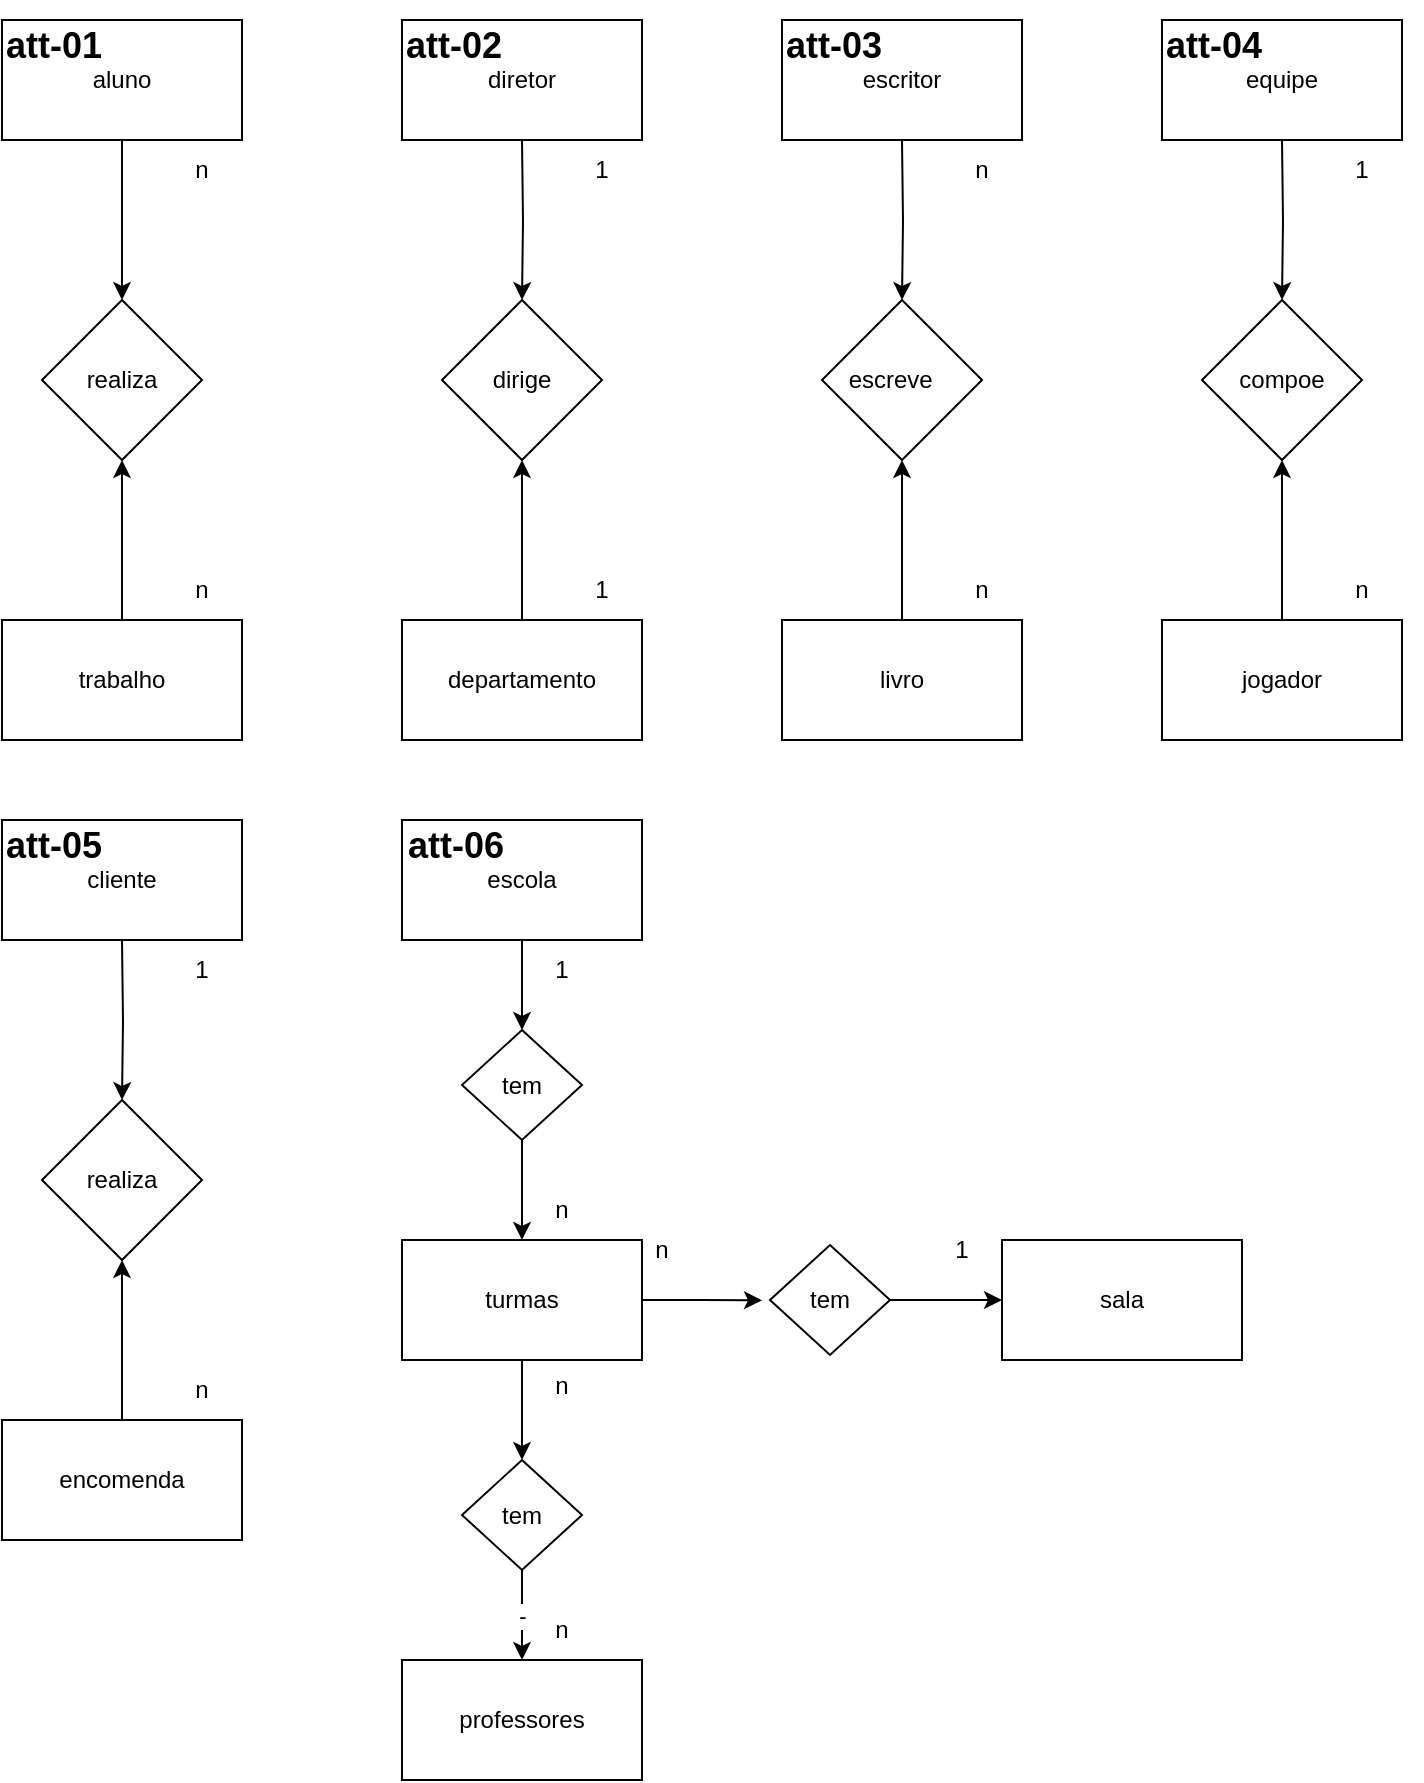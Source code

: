 <mxfile version="26.1.0">
  <diagram name="Página-1" id="jZ8DVwiqAmado7QNpS2N">
    <mxGraphModel dx="1301" dy="605" grid="1" gridSize="10" guides="1" tooltips="1" connect="1" arrows="1" fold="1" page="1" pageScale="1" pageWidth="827" pageHeight="1169" math="0" shadow="0">
      <root>
        <mxCell id="0" />
        <mxCell id="1" parent="0" />
        <mxCell id="8c6qfKVCpNT1J6VpFZH_-4" style="edgeStyle=orthogonalEdgeStyle;rounded=0;orthogonalLoop=1;jettySize=auto;html=1;exitX=0.5;exitY=1;exitDx=0;exitDy=0;entryX=0.5;entryY=0;entryDx=0;entryDy=0;" edge="1" parent="1" source="8c6qfKVCpNT1J6VpFZH_-1" target="8c6qfKVCpNT1J6VpFZH_-2">
          <mxGeometry relative="1" as="geometry" />
        </mxCell>
        <mxCell id="8c6qfKVCpNT1J6VpFZH_-1" value="aluno" style="rounded=0;whiteSpace=wrap;html=1;" vertex="1" parent="1">
          <mxGeometry x="30" y="40" width="120" height="60" as="geometry" />
        </mxCell>
        <mxCell id="8c6qfKVCpNT1J6VpFZH_-2" value="realiza" style="rhombus;whiteSpace=wrap;html=1;" vertex="1" parent="1">
          <mxGeometry x="50" y="180" width="80" height="80" as="geometry" />
        </mxCell>
        <mxCell id="8c6qfKVCpNT1J6VpFZH_-5" style="edgeStyle=orthogonalEdgeStyle;rounded=0;orthogonalLoop=1;jettySize=auto;html=1;exitX=0.5;exitY=0;exitDx=0;exitDy=0;" edge="1" parent="1" source="8c6qfKVCpNT1J6VpFZH_-3" target="8c6qfKVCpNT1J6VpFZH_-2">
          <mxGeometry relative="1" as="geometry" />
        </mxCell>
        <mxCell id="8c6qfKVCpNT1J6VpFZH_-3" value="trabalho" style="rounded=0;whiteSpace=wrap;html=1;" vertex="1" parent="1">
          <mxGeometry x="30" y="340" width="120" height="60" as="geometry" />
        </mxCell>
        <mxCell id="8c6qfKVCpNT1J6VpFZH_-6" value="n" style="text;html=1;align=center;verticalAlign=middle;whiteSpace=wrap;rounded=0;" vertex="1" parent="1">
          <mxGeometry x="100" y="310" width="60" height="30" as="geometry" />
        </mxCell>
        <mxCell id="8c6qfKVCpNT1J6VpFZH_-7" value="n" style="text;html=1;align=center;verticalAlign=middle;whiteSpace=wrap;rounded=0;" vertex="1" parent="1">
          <mxGeometry x="100" y="100" width="60" height="30" as="geometry" />
        </mxCell>
        <mxCell id="8c6qfKVCpNT1J6VpFZH_-8" style="edgeStyle=orthogonalEdgeStyle;rounded=0;orthogonalLoop=1;jettySize=auto;html=1;exitX=0.5;exitY=1;exitDx=0;exitDy=0;entryX=0.5;entryY=0;entryDx=0;entryDy=0;" edge="1" parent="1" target="8c6qfKVCpNT1J6VpFZH_-9">
          <mxGeometry relative="1" as="geometry">
            <mxPoint x="290" y="100" as="sourcePoint" />
          </mxGeometry>
        </mxCell>
        <mxCell id="8c6qfKVCpNT1J6VpFZH_-9" value="dirige" style="rhombus;whiteSpace=wrap;html=1;" vertex="1" parent="1">
          <mxGeometry x="250" y="180" width="80" height="80" as="geometry" />
        </mxCell>
        <mxCell id="8c6qfKVCpNT1J6VpFZH_-10" style="edgeStyle=orthogonalEdgeStyle;rounded=0;orthogonalLoop=1;jettySize=auto;html=1;exitX=0.5;exitY=0;exitDx=0;exitDy=0;" edge="1" parent="1" source="8c6qfKVCpNT1J6VpFZH_-11" target="8c6qfKVCpNT1J6VpFZH_-9">
          <mxGeometry relative="1" as="geometry" />
        </mxCell>
        <mxCell id="8c6qfKVCpNT1J6VpFZH_-11" value="departamento" style="rounded=0;whiteSpace=wrap;html=1;" vertex="1" parent="1">
          <mxGeometry x="230" y="340" width="120" height="60" as="geometry" />
        </mxCell>
        <mxCell id="8c6qfKVCpNT1J6VpFZH_-12" value="1" style="text;html=1;align=center;verticalAlign=middle;whiteSpace=wrap;rounded=0;" vertex="1" parent="1">
          <mxGeometry x="300" y="310" width="60" height="30" as="geometry" />
        </mxCell>
        <mxCell id="8c6qfKVCpNT1J6VpFZH_-13" value="1" style="text;html=1;align=center;verticalAlign=middle;whiteSpace=wrap;rounded=0;" vertex="1" parent="1">
          <mxGeometry x="300" y="100" width="60" height="30" as="geometry" />
        </mxCell>
        <mxCell id="8c6qfKVCpNT1J6VpFZH_-14" value="diretor" style="rounded=0;whiteSpace=wrap;html=1;" vertex="1" parent="1">
          <mxGeometry x="230" y="40" width="120" height="60" as="geometry" />
        </mxCell>
        <mxCell id="8c6qfKVCpNT1J6VpFZH_-15" style="edgeStyle=orthogonalEdgeStyle;rounded=0;orthogonalLoop=1;jettySize=auto;html=1;exitX=0.5;exitY=1;exitDx=0;exitDy=0;entryX=0.5;entryY=0;entryDx=0;entryDy=0;" edge="1" target="8c6qfKVCpNT1J6VpFZH_-16" parent="1">
          <mxGeometry relative="1" as="geometry">
            <mxPoint x="480" y="100" as="sourcePoint" />
          </mxGeometry>
        </mxCell>
        <mxCell id="8c6qfKVCpNT1J6VpFZH_-16" value="escreve&lt;span style=&quot;white-space: pre;&quot;&gt;&#x9;&lt;/span&gt;" style="rhombus;whiteSpace=wrap;html=1;" vertex="1" parent="1">
          <mxGeometry x="440" y="180" width="80" height="80" as="geometry" />
        </mxCell>
        <mxCell id="8c6qfKVCpNT1J6VpFZH_-17" style="edgeStyle=orthogonalEdgeStyle;rounded=0;orthogonalLoop=1;jettySize=auto;html=1;exitX=0.5;exitY=0;exitDx=0;exitDy=0;" edge="1" source="8c6qfKVCpNT1J6VpFZH_-18" target="8c6qfKVCpNT1J6VpFZH_-16" parent="1">
          <mxGeometry relative="1" as="geometry" />
        </mxCell>
        <mxCell id="8c6qfKVCpNT1J6VpFZH_-18" value="livro" style="rounded=0;whiteSpace=wrap;html=1;" vertex="1" parent="1">
          <mxGeometry x="420" y="340" width="120" height="60" as="geometry" />
        </mxCell>
        <mxCell id="8c6qfKVCpNT1J6VpFZH_-19" value="n" style="text;html=1;align=center;verticalAlign=middle;whiteSpace=wrap;rounded=0;" vertex="1" parent="1">
          <mxGeometry x="490" y="310" width="60" height="30" as="geometry" />
        </mxCell>
        <mxCell id="8c6qfKVCpNT1J6VpFZH_-20" value="n" style="text;html=1;align=center;verticalAlign=middle;whiteSpace=wrap;rounded=0;" vertex="1" parent="1">
          <mxGeometry x="490" y="100" width="60" height="30" as="geometry" />
        </mxCell>
        <mxCell id="8c6qfKVCpNT1J6VpFZH_-21" value="escritor" style="rounded=0;whiteSpace=wrap;html=1;" vertex="1" parent="1">
          <mxGeometry x="420" y="40" width="120" height="60" as="geometry" />
        </mxCell>
        <mxCell id="8c6qfKVCpNT1J6VpFZH_-22" style="edgeStyle=orthogonalEdgeStyle;rounded=0;orthogonalLoop=1;jettySize=auto;html=1;exitX=0.5;exitY=1;exitDx=0;exitDy=0;entryX=0.5;entryY=0;entryDx=0;entryDy=0;" edge="1" target="8c6qfKVCpNT1J6VpFZH_-23" parent="1">
          <mxGeometry relative="1" as="geometry">
            <mxPoint x="670" y="100" as="sourcePoint" />
          </mxGeometry>
        </mxCell>
        <mxCell id="8c6qfKVCpNT1J6VpFZH_-23" value="compoe" style="rhombus;whiteSpace=wrap;html=1;" vertex="1" parent="1">
          <mxGeometry x="630" y="180" width="80" height="80" as="geometry" />
        </mxCell>
        <mxCell id="8c6qfKVCpNT1J6VpFZH_-24" style="edgeStyle=orthogonalEdgeStyle;rounded=0;orthogonalLoop=1;jettySize=auto;html=1;exitX=0.5;exitY=0;exitDx=0;exitDy=0;" edge="1" source="8c6qfKVCpNT1J6VpFZH_-25" target="8c6qfKVCpNT1J6VpFZH_-23" parent="1">
          <mxGeometry relative="1" as="geometry" />
        </mxCell>
        <mxCell id="8c6qfKVCpNT1J6VpFZH_-25" value="jogador" style="rounded=0;whiteSpace=wrap;html=1;" vertex="1" parent="1">
          <mxGeometry x="610" y="340" width="120" height="60" as="geometry" />
        </mxCell>
        <mxCell id="8c6qfKVCpNT1J6VpFZH_-26" value="n" style="text;html=1;align=center;verticalAlign=middle;whiteSpace=wrap;rounded=0;" vertex="1" parent="1">
          <mxGeometry x="680" y="310" width="60" height="30" as="geometry" />
        </mxCell>
        <mxCell id="8c6qfKVCpNT1J6VpFZH_-27" value="1" style="text;html=1;align=center;verticalAlign=middle;whiteSpace=wrap;rounded=0;" vertex="1" parent="1">
          <mxGeometry x="680" y="100" width="60" height="30" as="geometry" />
        </mxCell>
        <mxCell id="8c6qfKVCpNT1J6VpFZH_-28" value="equipe" style="rounded=0;whiteSpace=wrap;html=1;" vertex="1" parent="1">
          <mxGeometry x="610" y="40" width="120" height="60" as="geometry" />
        </mxCell>
        <mxCell id="8c6qfKVCpNT1J6VpFZH_-29" style="edgeStyle=orthogonalEdgeStyle;rounded=0;orthogonalLoop=1;jettySize=auto;html=1;exitX=0.5;exitY=1;exitDx=0;exitDy=0;entryX=0.5;entryY=0;entryDx=0;entryDy=0;" edge="1" target="8c6qfKVCpNT1J6VpFZH_-30" parent="1">
          <mxGeometry relative="1" as="geometry">
            <mxPoint x="90" y="500" as="sourcePoint" />
          </mxGeometry>
        </mxCell>
        <mxCell id="8c6qfKVCpNT1J6VpFZH_-30" value="realiza" style="rhombus;whiteSpace=wrap;html=1;" vertex="1" parent="1">
          <mxGeometry x="50" y="580" width="80" height="80" as="geometry" />
        </mxCell>
        <mxCell id="8c6qfKVCpNT1J6VpFZH_-31" style="edgeStyle=orthogonalEdgeStyle;rounded=0;orthogonalLoop=1;jettySize=auto;html=1;exitX=0.5;exitY=0;exitDx=0;exitDy=0;" edge="1" source="8c6qfKVCpNT1J6VpFZH_-32" target="8c6qfKVCpNT1J6VpFZH_-30" parent="1">
          <mxGeometry relative="1" as="geometry" />
        </mxCell>
        <mxCell id="8c6qfKVCpNT1J6VpFZH_-32" value="encomenda" style="rounded=0;whiteSpace=wrap;html=1;" vertex="1" parent="1">
          <mxGeometry x="30" y="740" width="120" height="60" as="geometry" />
        </mxCell>
        <mxCell id="8c6qfKVCpNT1J6VpFZH_-33" value="n" style="text;html=1;align=center;verticalAlign=middle;whiteSpace=wrap;rounded=0;" vertex="1" parent="1">
          <mxGeometry x="100" y="710" width="60" height="30" as="geometry" />
        </mxCell>
        <mxCell id="8c6qfKVCpNT1J6VpFZH_-34" value="1" style="text;html=1;align=center;verticalAlign=middle;whiteSpace=wrap;rounded=0;" vertex="1" parent="1">
          <mxGeometry x="100" y="500" width="60" height="30" as="geometry" />
        </mxCell>
        <mxCell id="8c6qfKVCpNT1J6VpFZH_-35" value="cliente" style="rounded=0;whiteSpace=wrap;html=1;" vertex="1" parent="1">
          <mxGeometry x="30" y="440" width="120" height="60" as="geometry" />
        </mxCell>
        <mxCell id="8c6qfKVCpNT1J6VpFZH_-41" style="edgeStyle=orthogonalEdgeStyle;rounded=0;orthogonalLoop=1;jettySize=auto;html=1;exitX=0.5;exitY=1;exitDx=0;exitDy=0;entryX=0.5;entryY=0;entryDx=0;entryDy=0;" edge="1" parent="1" source="8c6qfKVCpNT1J6VpFZH_-36" target="8c6qfKVCpNT1J6VpFZH_-39">
          <mxGeometry relative="1" as="geometry" />
        </mxCell>
        <mxCell id="8c6qfKVCpNT1J6VpFZH_-36" value="escola" style="rounded=0;whiteSpace=wrap;html=1;" vertex="1" parent="1">
          <mxGeometry x="230" y="440" width="120" height="60" as="geometry" />
        </mxCell>
        <mxCell id="8c6qfKVCpNT1J6VpFZH_-43" style="edgeStyle=orthogonalEdgeStyle;rounded=0;orthogonalLoop=1;jettySize=auto;html=1;exitX=0.5;exitY=1;exitDx=0;exitDy=0;entryX=0.5;entryY=0;entryDx=0;entryDy=0;" edge="1" parent="1" source="8c6qfKVCpNT1J6VpFZH_-37" target="8c6qfKVCpNT1J6VpFZH_-40">
          <mxGeometry relative="1" as="geometry" />
        </mxCell>
        <mxCell id="8c6qfKVCpNT1J6VpFZH_-53" style="edgeStyle=orthogonalEdgeStyle;rounded=0;orthogonalLoop=1;jettySize=auto;html=1;exitX=1;exitY=0.5;exitDx=0;exitDy=0;" edge="1" parent="1" source="8c6qfKVCpNT1J6VpFZH_-37">
          <mxGeometry relative="1" as="geometry">
            <mxPoint x="410" y="680.138" as="targetPoint" />
          </mxGeometry>
        </mxCell>
        <mxCell id="8c6qfKVCpNT1J6VpFZH_-37" value="turmas" style="rounded=0;whiteSpace=wrap;html=1;" vertex="1" parent="1">
          <mxGeometry x="230" y="650" width="120" height="60" as="geometry" />
        </mxCell>
        <mxCell id="8c6qfKVCpNT1J6VpFZH_-38" value="professores" style="rounded=0;whiteSpace=wrap;html=1;" vertex="1" parent="1">
          <mxGeometry x="230" y="860" width="120" height="60" as="geometry" />
        </mxCell>
        <mxCell id="8c6qfKVCpNT1J6VpFZH_-42" style="edgeStyle=orthogonalEdgeStyle;rounded=0;orthogonalLoop=1;jettySize=auto;html=1;exitX=0.5;exitY=1;exitDx=0;exitDy=0;entryX=0.5;entryY=0;entryDx=0;entryDy=0;" edge="1" parent="1" source="8c6qfKVCpNT1J6VpFZH_-39" target="8c6qfKVCpNT1J6VpFZH_-37">
          <mxGeometry relative="1" as="geometry" />
        </mxCell>
        <mxCell id="8c6qfKVCpNT1J6VpFZH_-39" value="tem" style="rhombus;whiteSpace=wrap;html=1;" vertex="1" parent="1">
          <mxGeometry x="260" y="545" width="60" height="55" as="geometry" />
        </mxCell>
        <mxCell id="8c6qfKVCpNT1J6VpFZH_-44" value="-" style="edgeStyle=orthogonalEdgeStyle;rounded=0;orthogonalLoop=1;jettySize=auto;html=1;exitX=0.5;exitY=1;exitDx=0;exitDy=0;entryX=0.5;entryY=0;entryDx=0;entryDy=0;" edge="1" parent="1" source="8c6qfKVCpNT1J6VpFZH_-40" target="8c6qfKVCpNT1J6VpFZH_-38">
          <mxGeometry relative="1" as="geometry" />
        </mxCell>
        <mxCell id="8c6qfKVCpNT1J6VpFZH_-40" value="tem" style="rhombus;whiteSpace=wrap;html=1;" vertex="1" parent="1">
          <mxGeometry x="260" y="760" width="60" height="55" as="geometry" />
        </mxCell>
        <mxCell id="8c6qfKVCpNT1J6VpFZH_-45" value="n" style="text;html=1;align=center;verticalAlign=middle;whiteSpace=wrap;rounded=0;" vertex="1" parent="1">
          <mxGeometry x="280" y="620" width="60" height="30" as="geometry" />
        </mxCell>
        <mxCell id="8c6qfKVCpNT1J6VpFZH_-46" value="n" style="text;html=1;align=center;verticalAlign=middle;whiteSpace=wrap;rounded=0;" vertex="1" parent="1">
          <mxGeometry x="280" y="830" width="60" height="30" as="geometry" />
        </mxCell>
        <mxCell id="8c6qfKVCpNT1J6VpFZH_-50" value="sala" style="rounded=0;whiteSpace=wrap;html=1;" vertex="1" parent="1">
          <mxGeometry x="530" y="650" width="120" height="60" as="geometry" />
        </mxCell>
        <mxCell id="8c6qfKVCpNT1J6VpFZH_-55" style="edgeStyle=orthogonalEdgeStyle;rounded=0;orthogonalLoop=1;jettySize=auto;html=1;exitX=1;exitY=0.5;exitDx=0;exitDy=0;entryX=0;entryY=0.5;entryDx=0;entryDy=0;" edge="1" parent="1" source="8c6qfKVCpNT1J6VpFZH_-51" target="8c6qfKVCpNT1J6VpFZH_-50">
          <mxGeometry relative="1" as="geometry" />
        </mxCell>
        <mxCell id="8c6qfKVCpNT1J6VpFZH_-51" value="tem" style="rhombus;whiteSpace=wrap;html=1;" vertex="1" parent="1">
          <mxGeometry x="414" y="652.5" width="60" height="55" as="geometry" />
        </mxCell>
        <mxCell id="8c6qfKVCpNT1J6VpFZH_-52" value="n" style="text;html=1;align=center;verticalAlign=middle;whiteSpace=wrap;rounded=0;" vertex="1" parent="1">
          <mxGeometry x="280" y="707.5" width="60" height="30" as="geometry" />
        </mxCell>
        <mxCell id="8c6qfKVCpNT1J6VpFZH_-56" value="1" style="text;html=1;align=center;verticalAlign=middle;whiteSpace=wrap;rounded=0;" vertex="1" parent="1">
          <mxGeometry x="480" y="640" width="60" height="30" as="geometry" />
        </mxCell>
        <mxCell id="8c6qfKVCpNT1J6VpFZH_-57" value="n" style="text;html=1;align=center;verticalAlign=middle;whiteSpace=wrap;rounded=0;" vertex="1" parent="1">
          <mxGeometry x="330" y="640" width="60" height="30" as="geometry" />
        </mxCell>
        <mxCell id="8c6qfKVCpNT1J6VpFZH_-59" value="1" style="text;html=1;align=center;verticalAlign=middle;whiteSpace=wrap;rounded=0;" vertex="1" parent="1">
          <mxGeometry x="280" y="500" width="60" height="30" as="geometry" />
        </mxCell>
        <mxCell id="8c6qfKVCpNT1J6VpFZH_-60" value="&lt;h1 style=&quot;margin-top: 0px;&quot;&gt;&lt;font style=&quot;font-size: 18px;&quot;&gt;att-01&lt;/font&gt;&lt;/h1&gt;" style="text;html=1;whiteSpace=wrap;overflow=hidden;rounded=0;" vertex="1" parent="1">
          <mxGeometry x="30" y="30" width="50" height="40" as="geometry" />
        </mxCell>
        <mxCell id="8c6qfKVCpNT1J6VpFZH_-61" value="&lt;h1 style=&quot;margin-top: 0px;&quot;&gt;&lt;font style=&quot;font-size: 18px;&quot;&gt;att-06&lt;/font&gt;&lt;/h1&gt;" style="text;html=1;whiteSpace=wrap;overflow=hidden;rounded=0;" vertex="1" parent="1">
          <mxGeometry x="231" y="430" width="50" height="40" as="geometry" />
        </mxCell>
        <mxCell id="8c6qfKVCpNT1J6VpFZH_-62" value="&lt;h1 style=&quot;margin-top: 0px;&quot;&gt;&lt;font style=&quot;font-size: 18px;&quot;&gt;att-05&lt;/font&gt;&lt;/h1&gt;" style="text;html=1;whiteSpace=wrap;overflow=hidden;rounded=0;" vertex="1" parent="1">
          <mxGeometry x="30" y="430" width="50" height="40" as="geometry" />
        </mxCell>
        <mxCell id="8c6qfKVCpNT1J6VpFZH_-63" value="&lt;h1 style=&quot;margin-top: 0px;&quot;&gt;&lt;font style=&quot;font-size: 18px;&quot;&gt;att-04&lt;/font&gt;&lt;/h1&gt;" style="text;html=1;whiteSpace=wrap;overflow=hidden;rounded=0;" vertex="1" parent="1">
          <mxGeometry x="610" y="30" width="50" height="40" as="geometry" />
        </mxCell>
        <mxCell id="8c6qfKVCpNT1J6VpFZH_-64" value="&lt;h1 style=&quot;margin-top: 0px;&quot;&gt;&lt;font style=&quot;font-size: 18px;&quot;&gt;att-03&lt;/font&gt;&lt;/h1&gt;" style="text;html=1;whiteSpace=wrap;overflow=hidden;rounded=0;" vertex="1" parent="1">
          <mxGeometry x="420" y="30" width="50" height="40" as="geometry" />
        </mxCell>
        <mxCell id="8c6qfKVCpNT1J6VpFZH_-65" value="&lt;h1 style=&quot;margin-top: 0px;&quot;&gt;&lt;font style=&quot;font-size: 18px;&quot;&gt;att-02&lt;/font&gt;&lt;/h1&gt;" style="text;html=1;whiteSpace=wrap;overflow=hidden;rounded=0;" vertex="1" parent="1">
          <mxGeometry x="230" y="30" width="50" height="40" as="geometry" />
        </mxCell>
      </root>
    </mxGraphModel>
  </diagram>
</mxfile>
